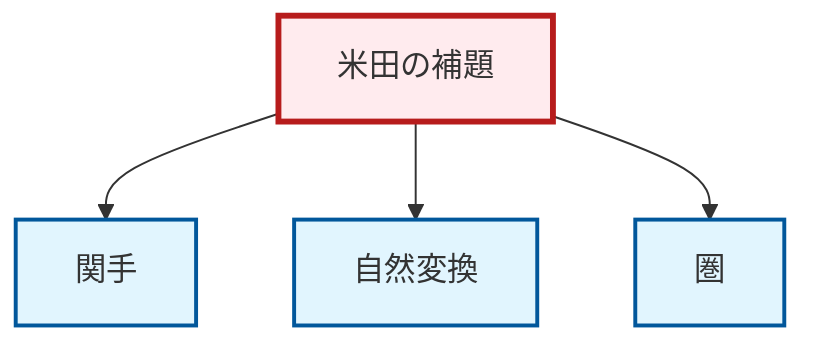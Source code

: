 graph TD
    classDef definition fill:#e1f5fe,stroke:#01579b,stroke-width:2px
    classDef theorem fill:#f3e5f5,stroke:#4a148c,stroke-width:2px
    classDef axiom fill:#fff3e0,stroke:#e65100,stroke-width:2px
    classDef example fill:#e8f5e9,stroke:#1b5e20,stroke-width:2px
    classDef current fill:#ffebee,stroke:#b71c1c,stroke-width:3px
    def-natural-transformation["自然変換"]:::definition
    def-functor["関手"]:::definition
    def-category["圏"]:::definition
    thm-yoneda["米田の補題"]:::theorem
    thm-yoneda --> def-functor
    thm-yoneda --> def-natural-transformation
    thm-yoneda --> def-category
    class thm-yoneda current
